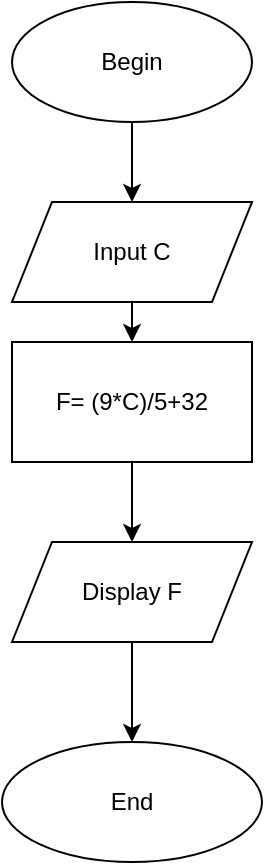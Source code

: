 <mxfile version="16.1.0" type="device"><diagram id="C5RBs43oDa-KdzZeNtuy" name="Page-1"><mxGraphModel dx="1064" dy="476" grid="1" gridSize="10" guides="1" tooltips="1" connect="1" arrows="1" fold="1" page="1" pageScale="1" pageWidth="827" pageHeight="1169" math="1" shadow="0"><root><mxCell id="WIyWlLk6GJQsqaUBKTNV-0"/><mxCell id="WIyWlLk6GJQsqaUBKTNV-1" parent="WIyWlLk6GJQsqaUBKTNV-0"/><mxCell id="7AYA2AI1H5O8dfzYqzQh-19" style="edgeStyle=orthogonalEdgeStyle;rounded=0;orthogonalLoop=1;jettySize=auto;html=1;exitX=0.5;exitY=1;exitDx=0;exitDy=0;entryX=0.5;entryY=0;entryDx=0;entryDy=0;" parent="WIyWlLk6GJQsqaUBKTNV-1" source="7AYA2AI1H5O8dfzYqzQh-0" target="7AYA2AI1H5O8dfzYqzQh-1" edge="1"><mxGeometry relative="1" as="geometry"/></mxCell><mxCell id="7AYA2AI1H5O8dfzYqzQh-0" value="Begin" style="ellipse;whiteSpace=wrap;html=1;" parent="WIyWlLk6GJQsqaUBKTNV-1" vertex="1"><mxGeometry x="195" y="100" width="120" height="60" as="geometry"/></mxCell><mxCell id="7AYA2AI1H5O8dfzYqzQh-15" style="edgeStyle=orthogonalEdgeStyle;rounded=0;orthogonalLoop=1;jettySize=auto;html=1;exitX=0.5;exitY=1;exitDx=0;exitDy=0;entryX=0.5;entryY=0;entryDx=0;entryDy=0;" parent="WIyWlLk6GJQsqaUBKTNV-1" source="7AYA2AI1H5O8dfzYqzQh-1" target="7AYA2AI1H5O8dfzYqzQh-2" edge="1"><mxGeometry relative="1" as="geometry"/></mxCell><mxCell id="7AYA2AI1H5O8dfzYqzQh-1" value="Input C" style="shape=parallelogram;perimeter=parallelogramPerimeter;whiteSpace=wrap;html=1;fixedSize=1;" parent="WIyWlLk6GJQsqaUBKTNV-1" vertex="1"><mxGeometry x="195" y="200" width="120" height="50" as="geometry"/></mxCell><mxCell id="7AYA2AI1H5O8dfzYqzQh-16" style="edgeStyle=orthogonalEdgeStyle;rounded=0;orthogonalLoop=1;jettySize=auto;html=1;exitX=0.5;exitY=1;exitDx=0;exitDy=0;entryX=0.5;entryY=0;entryDx=0;entryDy=0;" parent="WIyWlLk6GJQsqaUBKTNV-1" source="7AYA2AI1H5O8dfzYqzQh-2" target="7AYA2AI1H5O8dfzYqzQh-3" edge="1"><mxGeometry relative="1" as="geometry"/></mxCell><mxCell id="7AYA2AI1H5O8dfzYqzQh-2" value="F= (9*C)/5+32" style="rounded=0;whiteSpace=wrap;html=1;" parent="WIyWlLk6GJQsqaUBKTNV-1" vertex="1"><mxGeometry x="195" y="270" width="120" height="60" as="geometry"/></mxCell><mxCell id="7AYA2AI1H5O8dfzYqzQh-17" style="edgeStyle=orthogonalEdgeStyle;rounded=0;orthogonalLoop=1;jettySize=auto;html=1;exitX=0.5;exitY=1;exitDx=0;exitDy=0;entryX=0.5;entryY=0;entryDx=0;entryDy=0;" parent="WIyWlLk6GJQsqaUBKTNV-1" source="7AYA2AI1H5O8dfzYqzQh-3" target="7AYA2AI1H5O8dfzYqzQh-5" edge="1"><mxGeometry relative="1" as="geometry"/></mxCell><mxCell id="7AYA2AI1H5O8dfzYqzQh-3" value="Display F" style="shape=parallelogram;perimeter=parallelogramPerimeter;whiteSpace=wrap;html=1;fixedSize=1;" parent="WIyWlLk6GJQsqaUBKTNV-1" vertex="1"><mxGeometry x="195" y="370" width="120" height="50" as="geometry"/></mxCell><mxCell id="7AYA2AI1H5O8dfzYqzQh-5" value="End" style="ellipse;whiteSpace=wrap;html=1;" parent="WIyWlLk6GJQsqaUBKTNV-1" vertex="1"><mxGeometry x="190" y="470" width="130" height="60" as="geometry"/></mxCell><mxCell id="7AYA2AI1H5O8dfzYqzQh-8" style="edgeStyle=orthogonalEdgeStyle;rounded=0;orthogonalLoop=1;jettySize=auto;html=1;exitX=0.5;exitY=1;exitDx=0;exitDy=0;" parent="WIyWlLk6GJQsqaUBKTNV-1" source="7AYA2AI1H5O8dfzYqzQh-2" target="7AYA2AI1H5O8dfzYqzQh-2" edge="1"><mxGeometry relative="1" as="geometry"/></mxCell></root></mxGraphModel></diagram></mxfile>